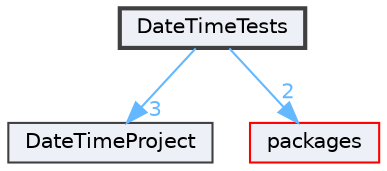 digraph "DateTimeTests"
{
 // LATEX_PDF_SIZE
  bgcolor="transparent";
  edge [fontname=Helvetica,fontsize=10,labelfontname=Helvetica,labelfontsize=10];
  node [fontname=Helvetica,fontsize=10,shape=box,height=0.2,width=0.4];
  compound=true
  dir_298736562c46f158c3fd8af32189b640 [label="DateTimeTests", fillcolor="#edf0f7", color="grey25", style="filled,bold", URL="dir_298736562c46f158c3fd8af32189b640.html",tooltip=""];
  dir_0084e5e04d67273ccec57e5ee3dbeddd [label="DateTimeProject", fillcolor="#edf0f7", color="grey25", style="filled", URL="dir_0084e5e04d67273ccec57e5ee3dbeddd.html",tooltip=""];
  dir_93501a11e921083efbd154e0cdff5f10 [label="packages", fillcolor="#edf0f7", color="red", style="filled", URL="dir_93501a11e921083efbd154e0cdff5f10.html",tooltip=""];
  dir_298736562c46f158c3fd8af32189b640->dir_0084e5e04d67273ccec57e5ee3dbeddd [headlabel="3", labeldistance=1.5 headhref="dir_000003_000002.html" href="dir_000003_000002.html" color="steelblue1" fontcolor="steelblue1"];
  dir_298736562c46f158c3fd8af32189b640->dir_93501a11e921083efbd154e0cdff5f10 [headlabel="2", labeldistance=1.5 headhref="dir_000003_000009.html" href="dir_000003_000009.html" color="steelblue1" fontcolor="steelblue1"];
}
